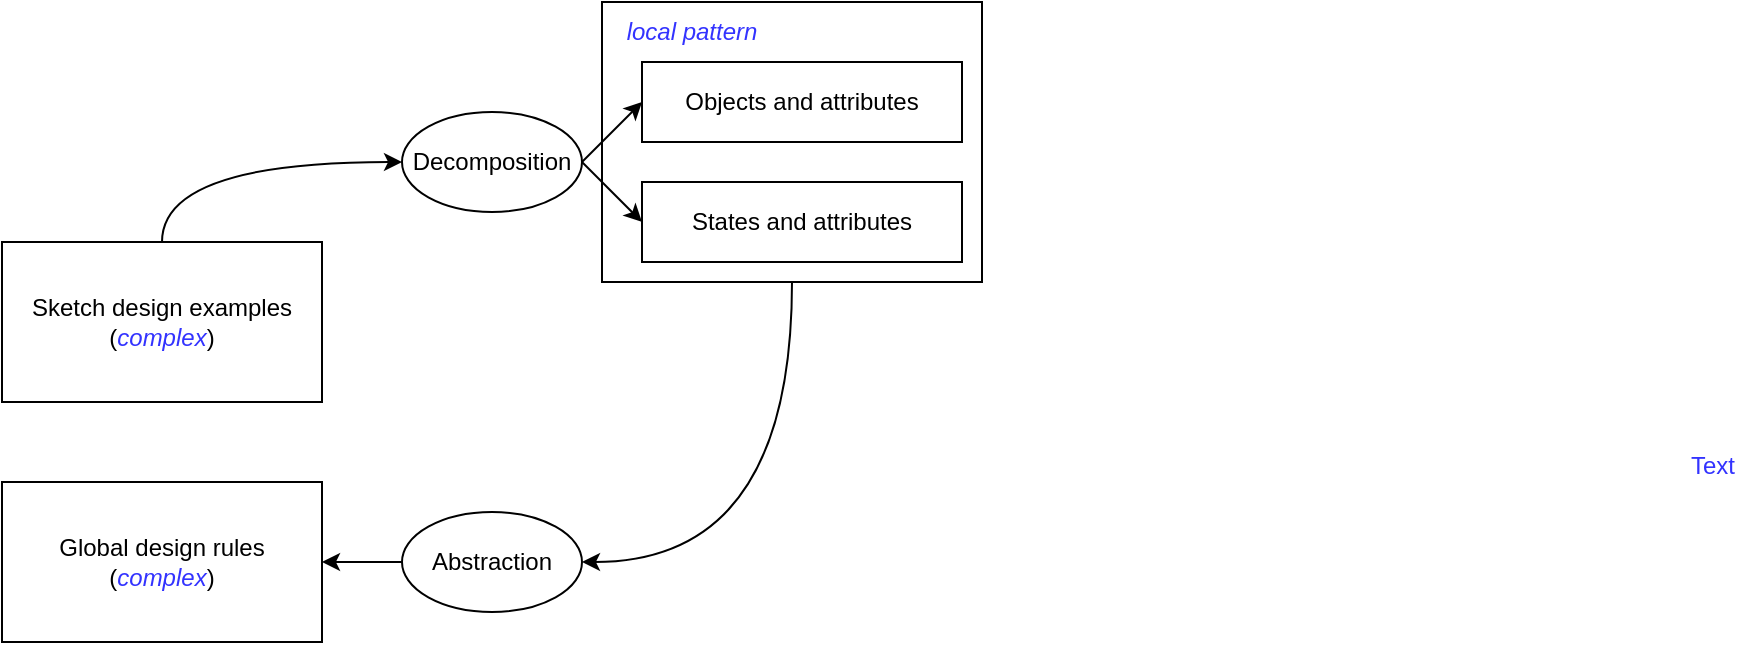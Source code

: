 <mxfile version="12.4.9" type="onedrive"><diagram id="rPYjnZ-t35gLAp5v37fk" name="Page-1"><mxGraphModel dx="1404" dy="764" grid="1" gridSize="10" guides="1" tooltips="1" connect="1" arrows="1" fold="1" page="1" pageScale="1" pageWidth="1169" pageHeight="1654" math="0" shadow="0"><root><mxCell id="0"/><mxCell id="1" parent="0"/><mxCell id="JRCwAVOmrzMtctKTxWqS-13" style="edgeStyle=orthogonalEdgeStyle;curved=1;rounded=0;orthogonalLoop=1;jettySize=auto;html=1;exitX=0.5;exitY=1;exitDx=0;exitDy=0;entryX=1;entryY=0.5;entryDx=0;entryDy=0;fontColor=#3333FF;" edge="1" parent="1" source="JRCwAVOmrzMtctKTxWqS-9" target="JRCwAVOmrzMtctKTxWqS-12"><mxGeometry relative="1" as="geometry"/></mxCell><mxCell id="JRCwAVOmrzMtctKTxWqS-9" value="" style="rounded=0;whiteSpace=wrap;html=1;" vertex="1" parent="1"><mxGeometry x="420" y="120" width="190" height="140" as="geometry"/></mxCell><mxCell id="JRCwAVOmrzMtctKTxWqS-8" style="edgeStyle=orthogonalEdgeStyle;rounded=0;orthogonalLoop=1;jettySize=auto;html=1;exitX=0.5;exitY=0;exitDx=0;exitDy=0;entryX=0;entryY=0.5;entryDx=0;entryDy=0;curved=1;" edge="1" parent="1" source="JRCwAVOmrzMtctKTxWqS-1" target="JRCwAVOmrzMtctKTxWqS-4"><mxGeometry relative="1" as="geometry"/></mxCell><mxCell id="JRCwAVOmrzMtctKTxWqS-1" value="Sketch design examples&lt;br&gt;(&lt;font color=&quot;#3333ff&quot;&gt;&lt;i&gt;complex&lt;/i&gt;&lt;/font&gt;)" style="rounded=0;whiteSpace=wrap;html=1;" vertex="1" parent="1"><mxGeometry x="120" y="240" width="160" height="80" as="geometry"/></mxCell><mxCell id="JRCwAVOmrzMtctKTxWqS-2" value="Objects and attributes" style="rounded=0;whiteSpace=wrap;html=1;" vertex="1" parent="1"><mxGeometry x="440" y="150" width="160" height="40" as="geometry"/></mxCell><mxCell id="JRCwAVOmrzMtctKTxWqS-3" value="States and attributes" style="rounded=0;whiteSpace=wrap;html=1;" vertex="1" parent="1"><mxGeometry x="440" y="210" width="160" height="40" as="geometry"/></mxCell><mxCell id="JRCwAVOmrzMtctKTxWqS-6" style="rounded=0;orthogonalLoop=1;jettySize=auto;html=1;exitX=1;exitY=0.5;exitDx=0;exitDy=0;entryX=0;entryY=0.5;entryDx=0;entryDy=0;" edge="1" parent="1" source="JRCwAVOmrzMtctKTxWqS-4" target="JRCwAVOmrzMtctKTxWqS-2"><mxGeometry relative="1" as="geometry"/></mxCell><mxCell id="JRCwAVOmrzMtctKTxWqS-7" style="edgeStyle=none;rounded=0;orthogonalLoop=1;jettySize=auto;html=1;exitX=1;exitY=0.5;exitDx=0;exitDy=0;entryX=0;entryY=0.5;entryDx=0;entryDy=0;" edge="1" parent="1" source="JRCwAVOmrzMtctKTxWqS-4" target="JRCwAVOmrzMtctKTxWqS-3"><mxGeometry relative="1" as="geometry"/></mxCell><mxCell id="JRCwAVOmrzMtctKTxWqS-4" value="Decomposition" style="ellipse;whiteSpace=wrap;html=1;" vertex="1" parent="1"><mxGeometry x="320" y="175" width="90" height="50" as="geometry"/></mxCell><mxCell id="JRCwAVOmrzMtctKTxWqS-10" value="local pattern" style="text;html=1;strokeColor=none;fillColor=none;align=center;verticalAlign=middle;whiteSpace=wrap;rounded=0;fontColor=#3333FF;fontStyle=2" vertex="1" parent="1"><mxGeometry x="420" y="120" width="90" height="30" as="geometry"/></mxCell><mxCell id="JRCwAVOmrzMtctKTxWqS-11" value="Global design rules&lt;br&gt;(&lt;font color=&quot;#3333ff&quot;&gt;&lt;i&gt;complex&lt;/i&gt;&lt;/font&gt;)" style="rounded=0;whiteSpace=wrap;html=1;" vertex="1" parent="1"><mxGeometry x="120" y="360" width="160" height="80" as="geometry"/></mxCell><mxCell id="JRCwAVOmrzMtctKTxWqS-15" value="" style="edgeStyle=orthogonalEdgeStyle;curved=1;rounded=0;orthogonalLoop=1;jettySize=auto;html=1;fontColor=#3333FF;" edge="1" parent="1" source="JRCwAVOmrzMtctKTxWqS-12" target="JRCwAVOmrzMtctKTxWqS-11"><mxGeometry relative="1" as="geometry"/></mxCell><mxCell id="JRCwAVOmrzMtctKTxWqS-12" value="Abstraction" style="ellipse;whiteSpace=wrap;html=1;" vertex="1" parent="1"><mxGeometry x="320" y="375" width="90" height="50" as="geometry"/></mxCell><mxCell id="JRCwAVOmrzMtctKTxWqS-16" value="Text" style="text;html=1;align=center;verticalAlign=middle;resizable=0;points=[];autosize=1;fontColor=#3333FF;" vertex="1" parent="1"><mxGeometry x="955" y="342" width="40" height="20" as="geometry"/></mxCell></root></mxGraphModel></diagram></mxfile>